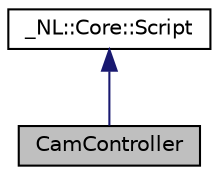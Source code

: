 digraph "CamController"
{
  edge [fontname="Helvetica",fontsize="10",labelfontname="Helvetica",labelfontsize="10"];
  node [fontname="Helvetica",fontsize="10",shape=record];
  Node0 [label="CamController",height=0.2,width=0.4,color="black", fillcolor="grey75", style="filled", fontcolor="black"];
  Node1 -> Node0 [dir="back",color="midnightblue",fontsize="10",style="solid",fontname="Helvetica"];
  Node1 [label="_NL::Core::Script",height=0.2,width=0.4,color="black", fillcolor="white", style="filled",URL="$class___n_l_1_1_core_1_1_script.html"];
}
